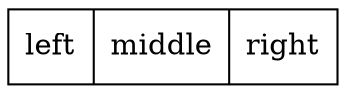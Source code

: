 









digraph structs {
        node [shape=record];
        struct1 [label="<f0> left |<f1> middle |<f2> right"];
}
